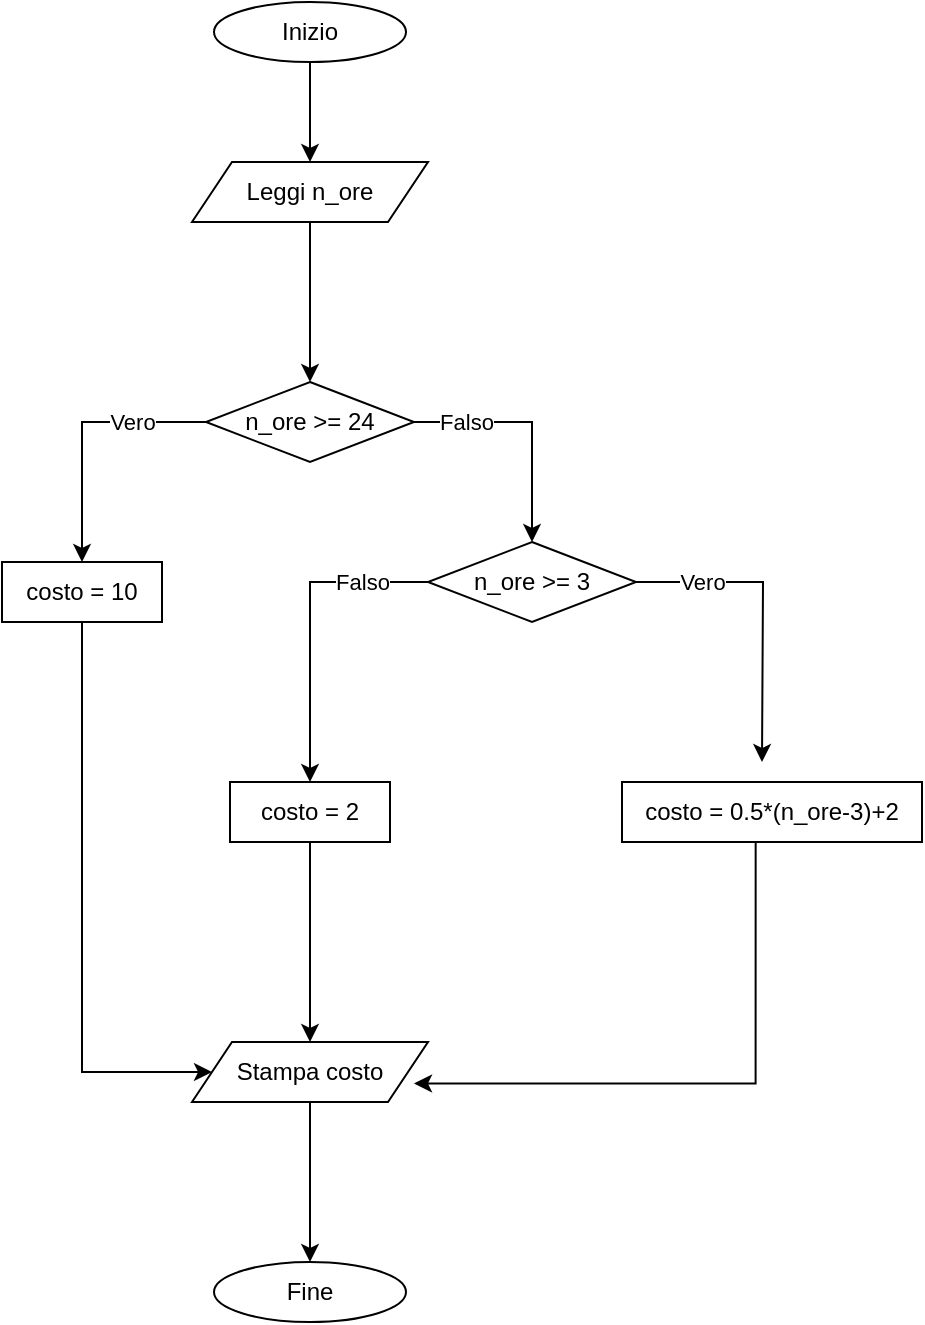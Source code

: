 <mxfile version="27.1.5">
  <diagram name="Pagina-1" id="SU850ifIlKUdHhGGcXAO">
    <mxGraphModel dx="1356" dy="800" grid="1" gridSize="10" guides="1" tooltips="1" connect="1" arrows="1" fold="1" page="1" pageScale="1" pageWidth="827" pageHeight="1169" math="0" shadow="0">
      <root>
        <mxCell id="0" />
        <mxCell id="1" parent="0" />
        <mxCell id="ghqPAtGBe8b-4pGKkdut-5" style="edgeStyle=orthogonalEdgeStyle;rounded=0;orthogonalLoop=1;jettySize=auto;html=1;exitX=0.5;exitY=1;exitDx=0;exitDy=0;" edge="1" parent="1" source="ghqPAtGBe8b-4pGKkdut-1" target="ghqPAtGBe8b-4pGKkdut-3">
          <mxGeometry relative="1" as="geometry" />
        </mxCell>
        <mxCell id="ghqPAtGBe8b-4pGKkdut-1" value="&lt;div&gt;Inizio&lt;/div&gt;" style="ellipse;whiteSpace=wrap;html=1;" vertex="1" parent="1">
          <mxGeometry x="366" y="130" width="96" height="30" as="geometry" />
        </mxCell>
        <mxCell id="ghqPAtGBe8b-4pGKkdut-2" value="Fine" style="ellipse;whiteSpace=wrap;html=1;" vertex="1" parent="1">
          <mxGeometry x="366" y="760" width="96" height="30" as="geometry" />
        </mxCell>
        <mxCell id="ghqPAtGBe8b-4pGKkdut-9" style="edgeStyle=orthogonalEdgeStyle;rounded=0;orthogonalLoop=1;jettySize=auto;html=1;exitX=0.5;exitY=1;exitDx=0;exitDy=0;entryX=0.5;entryY=0;entryDx=0;entryDy=0;" edge="1" parent="1" source="ghqPAtGBe8b-4pGKkdut-3" target="ghqPAtGBe8b-4pGKkdut-6">
          <mxGeometry relative="1" as="geometry" />
        </mxCell>
        <mxCell id="ghqPAtGBe8b-4pGKkdut-3" value="&lt;div&gt;Leggi n_ore&lt;/div&gt;" style="shape=parallelogram;perimeter=parallelogramPerimeter;whiteSpace=wrap;html=1;fixedSize=1;" vertex="1" parent="1">
          <mxGeometry x="355" y="210" width="118" height="30" as="geometry" />
        </mxCell>
        <mxCell id="ghqPAtGBe8b-4pGKkdut-12" style="edgeStyle=orthogonalEdgeStyle;rounded=0;orthogonalLoop=1;jettySize=auto;html=1;entryX=0.5;entryY=0;entryDx=0;entryDy=0;" edge="1" parent="1" source="ghqPAtGBe8b-4pGKkdut-6" target="ghqPAtGBe8b-4pGKkdut-10">
          <mxGeometry relative="1" as="geometry" />
        </mxCell>
        <mxCell id="ghqPAtGBe8b-4pGKkdut-14" value="&lt;div&gt;Vero&lt;/div&gt;" style="edgeLabel;html=1;align=center;verticalAlign=middle;resizable=0;points=[];" vertex="1" connectable="0" parent="ghqPAtGBe8b-4pGKkdut-12">
          <mxGeometry x="-0.439" y="4" relative="1" as="geometry">
            <mxPoint y="-4" as="offset" />
          </mxGeometry>
        </mxCell>
        <mxCell id="ghqPAtGBe8b-4pGKkdut-13" style="edgeStyle=orthogonalEdgeStyle;rounded=0;orthogonalLoop=1;jettySize=auto;html=1;entryX=0.5;entryY=0;entryDx=0;entryDy=0;" edge="1" parent="1" source="ghqPAtGBe8b-4pGKkdut-6" target="ghqPAtGBe8b-4pGKkdut-17">
          <mxGeometry relative="1" as="geometry" />
        </mxCell>
        <mxCell id="ghqPAtGBe8b-4pGKkdut-15" value="&lt;div&gt;Falso&lt;/div&gt;" style="edgeLabel;html=1;align=center;verticalAlign=middle;resizable=0;points=[];rotation=0;" vertex="1" connectable="0" parent="ghqPAtGBe8b-4pGKkdut-13">
          <mxGeometry x="-0.513" y="4" relative="1" as="geometry">
            <mxPoint x="-3" y="4" as="offset" />
          </mxGeometry>
        </mxCell>
        <mxCell id="ghqPAtGBe8b-4pGKkdut-6" value="&lt;div&gt;n_ore &amp;gt;= 24&lt;/div&gt;" style="rhombus;whiteSpace=wrap;html=1;" vertex="1" parent="1">
          <mxGeometry x="362" y="320" width="104" height="40" as="geometry" />
        </mxCell>
        <mxCell id="ghqPAtGBe8b-4pGKkdut-31" style="edgeStyle=orthogonalEdgeStyle;rounded=0;orthogonalLoop=1;jettySize=auto;html=1;entryX=0;entryY=0.5;entryDx=0;entryDy=0;" edge="1" parent="1" source="ghqPAtGBe8b-4pGKkdut-10" target="ghqPAtGBe8b-4pGKkdut-26">
          <mxGeometry relative="1" as="geometry">
            <Array as="points">
              <mxPoint x="300" y="665" />
            </Array>
          </mxGeometry>
        </mxCell>
        <mxCell id="ghqPAtGBe8b-4pGKkdut-10" value="costo = 10" style="rounded=0;whiteSpace=wrap;html=1;" vertex="1" parent="1">
          <mxGeometry x="260" y="410" width="80" height="30" as="geometry" />
        </mxCell>
        <mxCell id="ghqPAtGBe8b-4pGKkdut-29" style="edgeStyle=orthogonalEdgeStyle;rounded=0;orthogonalLoop=1;jettySize=auto;html=1;entryX=1;entryY=0.75;entryDx=0;entryDy=0;" edge="1" parent="1">
          <mxGeometry relative="1" as="geometry">
            <mxPoint x="636.83" y="550" as="sourcePoint" />
            <mxPoint x="466.002" y="670.742" as="targetPoint" />
            <Array as="points">
              <mxPoint x="636.83" y="671" />
            </Array>
          </mxGeometry>
        </mxCell>
        <mxCell id="ghqPAtGBe8b-4pGKkdut-11" value="costo = 0.5*(n_ore-3)+2" style="rounded=0;whiteSpace=wrap;html=1;" vertex="1" parent="1">
          <mxGeometry x="570" y="520" width="150" height="30" as="geometry" />
        </mxCell>
        <mxCell id="ghqPAtGBe8b-4pGKkdut-21" style="edgeStyle=orthogonalEdgeStyle;rounded=0;orthogonalLoop=1;jettySize=auto;html=1;entryX=0.5;entryY=0;entryDx=0;entryDy=0;" edge="1" parent="1" source="ghqPAtGBe8b-4pGKkdut-17" target="ghqPAtGBe8b-4pGKkdut-20">
          <mxGeometry relative="1" as="geometry" />
        </mxCell>
        <mxCell id="ghqPAtGBe8b-4pGKkdut-23" value="&lt;div&gt;Falso&lt;/div&gt;" style="edgeLabel;html=1;align=center;verticalAlign=middle;resizable=0;points=[];" vertex="1" connectable="0" parent="ghqPAtGBe8b-4pGKkdut-21">
          <mxGeometry x="-0.598" y="3" relative="1" as="geometry">
            <mxPoint x="-1" y="-3" as="offset" />
          </mxGeometry>
        </mxCell>
        <mxCell id="ghqPAtGBe8b-4pGKkdut-22" style="edgeStyle=orthogonalEdgeStyle;rounded=0;orthogonalLoop=1;jettySize=auto;html=1;" edge="1" parent="1" source="ghqPAtGBe8b-4pGKkdut-17">
          <mxGeometry relative="1" as="geometry">
            <mxPoint x="640" y="510" as="targetPoint" />
          </mxGeometry>
        </mxCell>
        <mxCell id="ghqPAtGBe8b-4pGKkdut-24" value="&lt;div&gt;Vero&lt;/div&gt;" style="edgeLabel;html=1;align=center;verticalAlign=middle;resizable=0;points=[];" vertex="1" connectable="0" parent="ghqPAtGBe8b-4pGKkdut-22">
          <mxGeometry x="-0.844" y="-1" relative="1" as="geometry">
            <mxPoint x="21" y="-1" as="offset" />
          </mxGeometry>
        </mxCell>
        <mxCell id="ghqPAtGBe8b-4pGKkdut-17" value="&lt;div&gt;n_ore &amp;gt;= 3&lt;/div&gt;" style="rhombus;whiteSpace=wrap;html=1;" vertex="1" parent="1">
          <mxGeometry x="473" y="400" width="104" height="40" as="geometry" />
        </mxCell>
        <mxCell id="ghqPAtGBe8b-4pGKkdut-28" style="edgeStyle=orthogonalEdgeStyle;rounded=0;orthogonalLoop=1;jettySize=auto;html=1;" edge="1" parent="1" source="ghqPAtGBe8b-4pGKkdut-20" target="ghqPAtGBe8b-4pGKkdut-26">
          <mxGeometry relative="1" as="geometry" />
        </mxCell>
        <mxCell id="ghqPAtGBe8b-4pGKkdut-20" value="costo = 2" style="rounded=0;whiteSpace=wrap;html=1;" vertex="1" parent="1">
          <mxGeometry x="374" y="520" width="80" height="30" as="geometry" />
        </mxCell>
        <mxCell id="ghqPAtGBe8b-4pGKkdut-30" style="edgeStyle=orthogonalEdgeStyle;rounded=0;orthogonalLoop=1;jettySize=auto;html=1;entryX=0.5;entryY=0;entryDx=0;entryDy=0;" edge="1" parent="1" source="ghqPAtGBe8b-4pGKkdut-26" target="ghqPAtGBe8b-4pGKkdut-2">
          <mxGeometry relative="1" as="geometry" />
        </mxCell>
        <mxCell id="ghqPAtGBe8b-4pGKkdut-26" value="&lt;div&gt;Stampa costo&lt;/div&gt;" style="shape=parallelogram;perimeter=parallelogramPerimeter;whiteSpace=wrap;html=1;fixedSize=1;" vertex="1" parent="1">
          <mxGeometry x="355" y="650" width="118" height="30" as="geometry" />
        </mxCell>
      </root>
    </mxGraphModel>
  </diagram>
</mxfile>
